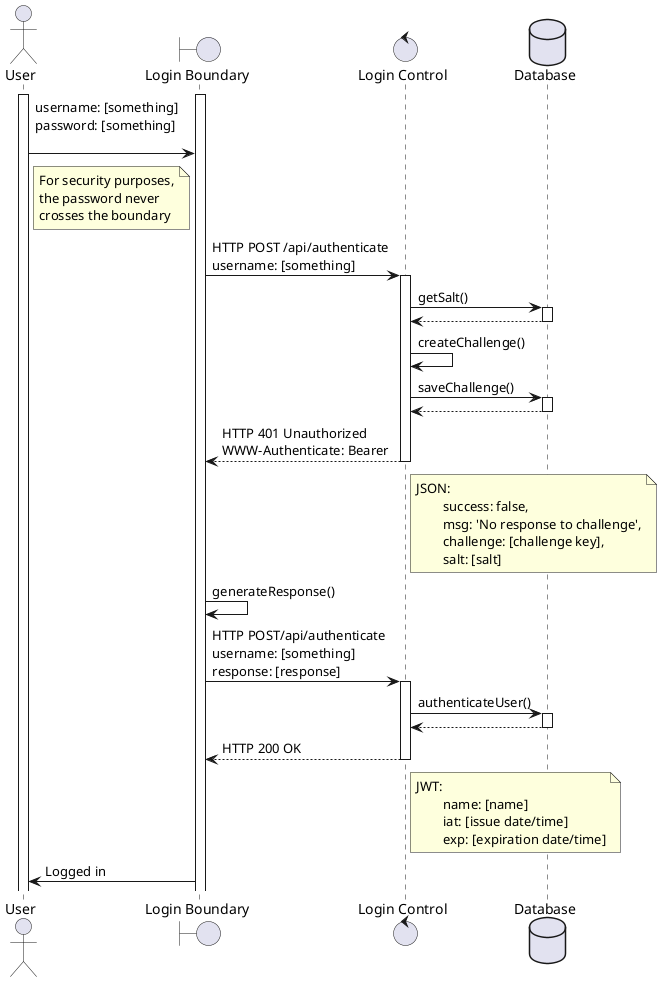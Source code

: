 @startuml
actor User
boundary Boundary as "Login Boundary"
control Control as "Login Control"
database Database

activate User
activate Boundary
User -> Boundary: username: [something]\npassword: [something]\n
note right of User
For security purposes,
the password never
crosses the boundary
end note
Boundary -> Control: HTTP POST /api/authenticate\nusername: [something]
activate Control
Control->Database: getSalt()
activate Database
Database-->Control
deactivate Database

	Control->Control: createChallenge()
	Control->Database: saveChallenge()
	activate Database
	Database-->Control
	deactivate Database
	Control-->Boundary: HTTP 401 Unauthorized\nWWW-Authenticate: Bearer
deactivate Control
note right of Control
		JSON:
			success: false,
			msg: 'No response to challenge',
			challenge: [challenge key],
			salt: [salt]
end note

Boundary->Boundary: generateResponse()
Boundary->Control: HTTP POST/api/authenticate\nusername: [something]\nresponse: [response]
activate Control
Control->Database: authenticateUser()
activate Database
Database-->Control
deactivate Database
Control-->Boundary: HTTP 200 OK
deactivate Control
note right of Control
	JWT:
		name: [name]
		iat: [issue date/time]
		exp: [expiration date/time]
end note
Boundary->User: Logged in
@enduml